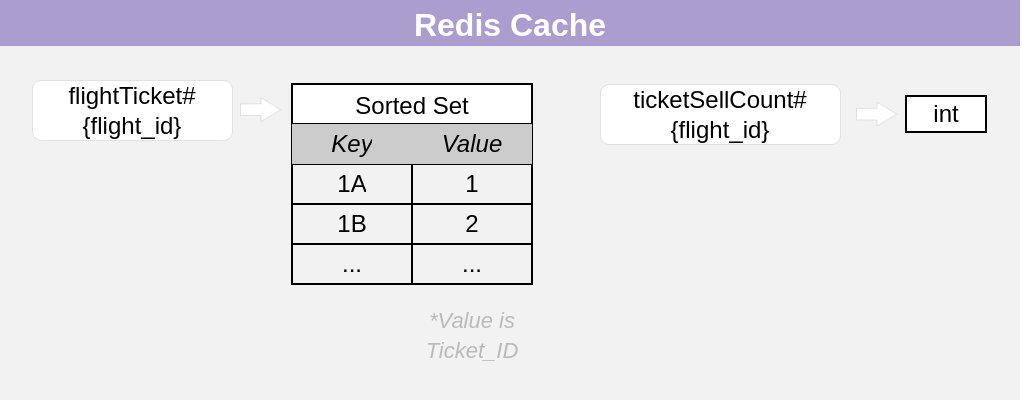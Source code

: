 <mxfile version="21.5.0" type="device">
  <diagram name="第 1 页" id="n9Xg_hSOzZlk7Ejaemtl">
    <mxGraphModel dx="636" dy="2693" grid="1" gridSize="10" guides="1" tooltips="1" connect="1" arrows="1" fold="1" page="1" pageScale="1" pageWidth="827" pageHeight="1169" background="#ffffff" math="0" shadow="0">
      <root>
        <mxCell id="0" />
        <mxCell id="1" parent="0" />
        <mxCell id="bfFssN5el2MYpajiRFpz-7" value="&lt;font style=&quot;font-size: 16px;&quot; color=&quot;#ffffff&quot;&gt;Redis Cache&lt;/font&gt;" style="swimlane;whiteSpace=wrap;html=1;startSize=23;fillColor=#AC9DCF;strokeColor=none;swimlaneFillColor=#f2f2f2;" vertex="1" parent="1">
          <mxGeometry x="100" y="-2330" width="510" height="200" as="geometry" />
        </mxCell>
        <mxCell id="bfFssN5el2MYpajiRFpz-8" value="flightTicket# {flight_id}" style="rounded=1;whiteSpace=wrap;html=1;strokeWidth=0;" vertex="1" parent="bfFssN5el2MYpajiRFpz-7">
          <mxGeometry x="16" y="40" width="100" height="30" as="geometry" />
        </mxCell>
        <mxCell id="bfFssN5el2MYpajiRFpz-115" value="Sorted Set" style="shape=table;startSize=20;container=1;collapsible=0;childLayout=tableLayout;" vertex="1" parent="bfFssN5el2MYpajiRFpz-7">
          <mxGeometry x="146" y="42" width="120" height="100" as="geometry" />
        </mxCell>
        <mxCell id="bfFssN5el2MYpajiRFpz-116" value="" style="shape=tableRow;horizontal=0;startSize=0;swimlaneHead=0;swimlaneBody=0;strokeColor=inherit;top=0;left=0;bottom=0;right=0;collapsible=0;dropTarget=0;fillColor=none;points=[[0,0.5],[1,0.5]];portConstraint=eastwest;" vertex="1" parent="bfFssN5el2MYpajiRFpz-115">
          <mxGeometry y="20" width="120" height="20" as="geometry" />
        </mxCell>
        <mxCell id="bfFssN5el2MYpajiRFpz-117" value="&lt;i&gt;Key&lt;/i&gt;" style="shape=partialRectangle;html=1;whiteSpace=wrap;connectable=0;strokeColor=default;overflow=hidden;fillColor=#CCCCCC;top=0;left=0;bottom=0;right=0;pointerEvents=1;" vertex="1" parent="bfFssN5el2MYpajiRFpz-116">
          <mxGeometry width="60" height="20" as="geometry">
            <mxRectangle width="60" height="20" as="alternateBounds" />
          </mxGeometry>
        </mxCell>
        <mxCell id="bfFssN5el2MYpajiRFpz-118" value="&lt;i&gt;Value&lt;/i&gt;" style="shape=partialRectangle;html=1;whiteSpace=wrap;connectable=0;strokeColor=inherit;overflow=hidden;fillColor=#CCCCCC;top=0;left=0;bottom=0;right=0;pointerEvents=1;" vertex="1" parent="bfFssN5el2MYpajiRFpz-116">
          <mxGeometry x="60" width="60" height="20" as="geometry">
            <mxRectangle width="60" height="20" as="alternateBounds" />
          </mxGeometry>
        </mxCell>
        <mxCell id="bfFssN5el2MYpajiRFpz-119" value="" style="shape=tableRow;horizontal=0;startSize=0;swimlaneHead=0;swimlaneBody=0;strokeColor=inherit;top=0;left=0;bottom=0;right=0;collapsible=0;dropTarget=0;fillColor=none;points=[[0,0.5],[1,0.5]];portConstraint=eastwest;" vertex="1" parent="bfFssN5el2MYpajiRFpz-115">
          <mxGeometry y="40" width="120" height="20" as="geometry" />
        </mxCell>
        <mxCell id="bfFssN5el2MYpajiRFpz-120" value="1A" style="shape=partialRectangle;html=1;whiteSpace=wrap;connectable=0;strokeColor=inherit;overflow=hidden;fillColor=none;top=0;left=0;bottom=0;right=0;pointerEvents=1;" vertex="1" parent="bfFssN5el2MYpajiRFpz-119">
          <mxGeometry width="60" height="20" as="geometry">
            <mxRectangle width="60" height="20" as="alternateBounds" />
          </mxGeometry>
        </mxCell>
        <mxCell id="bfFssN5el2MYpajiRFpz-121" value="1" style="shape=partialRectangle;html=1;whiteSpace=wrap;connectable=0;strokeColor=inherit;overflow=hidden;fillColor=none;top=0;left=0;bottom=0;right=0;pointerEvents=1;" vertex="1" parent="bfFssN5el2MYpajiRFpz-119">
          <mxGeometry x="60" width="60" height="20" as="geometry">
            <mxRectangle width="60" height="20" as="alternateBounds" />
          </mxGeometry>
        </mxCell>
        <mxCell id="bfFssN5el2MYpajiRFpz-122" value="" style="shape=tableRow;horizontal=0;startSize=0;swimlaneHead=0;swimlaneBody=0;strokeColor=inherit;top=0;left=0;bottom=0;right=0;collapsible=0;dropTarget=0;fillColor=none;points=[[0,0.5],[1,0.5]];portConstraint=eastwest;" vertex="1" parent="bfFssN5el2MYpajiRFpz-115">
          <mxGeometry y="60" width="120" height="20" as="geometry" />
        </mxCell>
        <mxCell id="bfFssN5el2MYpajiRFpz-123" value="1B" style="shape=partialRectangle;html=1;whiteSpace=wrap;connectable=0;strokeColor=inherit;overflow=hidden;fillColor=none;top=0;left=0;bottom=0;right=0;pointerEvents=1;" vertex="1" parent="bfFssN5el2MYpajiRFpz-122">
          <mxGeometry width="60" height="20" as="geometry">
            <mxRectangle width="60" height="20" as="alternateBounds" />
          </mxGeometry>
        </mxCell>
        <mxCell id="bfFssN5el2MYpajiRFpz-124" value="2" style="shape=partialRectangle;html=1;whiteSpace=wrap;connectable=0;strokeColor=inherit;overflow=hidden;fillColor=none;top=0;left=0;bottom=0;right=0;pointerEvents=1;" vertex="1" parent="bfFssN5el2MYpajiRFpz-122">
          <mxGeometry x="60" width="60" height="20" as="geometry">
            <mxRectangle width="60" height="20" as="alternateBounds" />
          </mxGeometry>
        </mxCell>
        <mxCell id="bfFssN5el2MYpajiRFpz-125" value="" style="shape=tableRow;horizontal=0;startSize=0;swimlaneHead=0;swimlaneBody=0;strokeColor=inherit;top=0;left=0;bottom=0;right=0;collapsible=0;dropTarget=0;fillColor=none;points=[[0,0.5],[1,0.5]];portConstraint=eastwest;" vertex="1" parent="bfFssN5el2MYpajiRFpz-115">
          <mxGeometry y="80" width="120" height="20" as="geometry" />
        </mxCell>
        <mxCell id="bfFssN5el2MYpajiRFpz-126" value="..." style="shape=partialRectangle;html=1;whiteSpace=wrap;connectable=0;strokeColor=inherit;overflow=hidden;fillColor=none;top=0;left=0;bottom=0;right=0;pointerEvents=1;" vertex="1" parent="bfFssN5el2MYpajiRFpz-125">
          <mxGeometry width="60" height="20" as="geometry">
            <mxRectangle width="60" height="20" as="alternateBounds" />
          </mxGeometry>
        </mxCell>
        <mxCell id="bfFssN5el2MYpajiRFpz-127" value="..." style="shape=partialRectangle;html=1;whiteSpace=wrap;connectable=0;strokeColor=inherit;overflow=hidden;fillColor=none;top=0;left=0;bottom=0;right=0;pointerEvents=1;" vertex="1" parent="bfFssN5el2MYpajiRFpz-125">
          <mxGeometry x="60" width="60" height="20" as="geometry">
            <mxRectangle width="60" height="20" as="alternateBounds" />
          </mxGeometry>
        </mxCell>
        <mxCell id="bfFssN5el2MYpajiRFpz-130" value="&lt;font style=&quot;font-size: 11px;&quot; color=&quot;#bababa&quot;&gt;&lt;i&gt;*Value is Ticket_ID&lt;/i&gt;&lt;/font&gt;" style="text;html=1;strokeColor=none;fillColor=none;align=center;verticalAlign=middle;whiteSpace=wrap;rounded=0;" vertex="1" parent="bfFssN5el2MYpajiRFpz-7">
          <mxGeometry x="206" y="152" width="60" height="30" as="geometry" />
        </mxCell>
        <mxCell id="bfFssN5el2MYpajiRFpz-131" value="" style="shape=flexArrow;endArrow=classic;html=1;rounded=0;endWidth=6.154;endSize=3.231;width=5.769;fillColor=default;strokeColor=default;strokeWidth=0;" edge="1" parent="bfFssN5el2MYpajiRFpz-7">
          <mxGeometry width="50" height="50" relative="1" as="geometry">
            <mxPoint x="120" y="54.6" as="sourcePoint" />
            <mxPoint x="140" y="54.6" as="targetPoint" />
          </mxGeometry>
        </mxCell>
        <mxCell id="bfFssN5el2MYpajiRFpz-132" value="ticketSellCount# {flight_id}" style="rounded=1;whiteSpace=wrap;html=1;strokeWidth=0;" vertex="1" parent="bfFssN5el2MYpajiRFpz-7">
          <mxGeometry x="300" y="42" width="120" height="30" as="geometry" />
        </mxCell>
        <mxCell id="bfFssN5el2MYpajiRFpz-133" value="" style="shape=flexArrow;endArrow=classic;html=1;rounded=0;endWidth=6.154;endSize=3.231;width=5.769;fillColor=default;strokeColor=default;strokeWidth=0;" edge="1" parent="bfFssN5el2MYpajiRFpz-7">
          <mxGeometry width="50" height="50" relative="1" as="geometry">
            <mxPoint x="428" y="56.81" as="sourcePoint" />
            <mxPoint x="448" y="56.81" as="targetPoint" />
          </mxGeometry>
        </mxCell>
        <mxCell id="bfFssN5el2MYpajiRFpz-135" value="int" style="rounded=0;whiteSpace=wrap;html=1;" vertex="1" parent="bfFssN5el2MYpajiRFpz-7">
          <mxGeometry x="453" y="48" width="40" height="18" as="geometry" />
        </mxCell>
      </root>
    </mxGraphModel>
  </diagram>
</mxfile>
